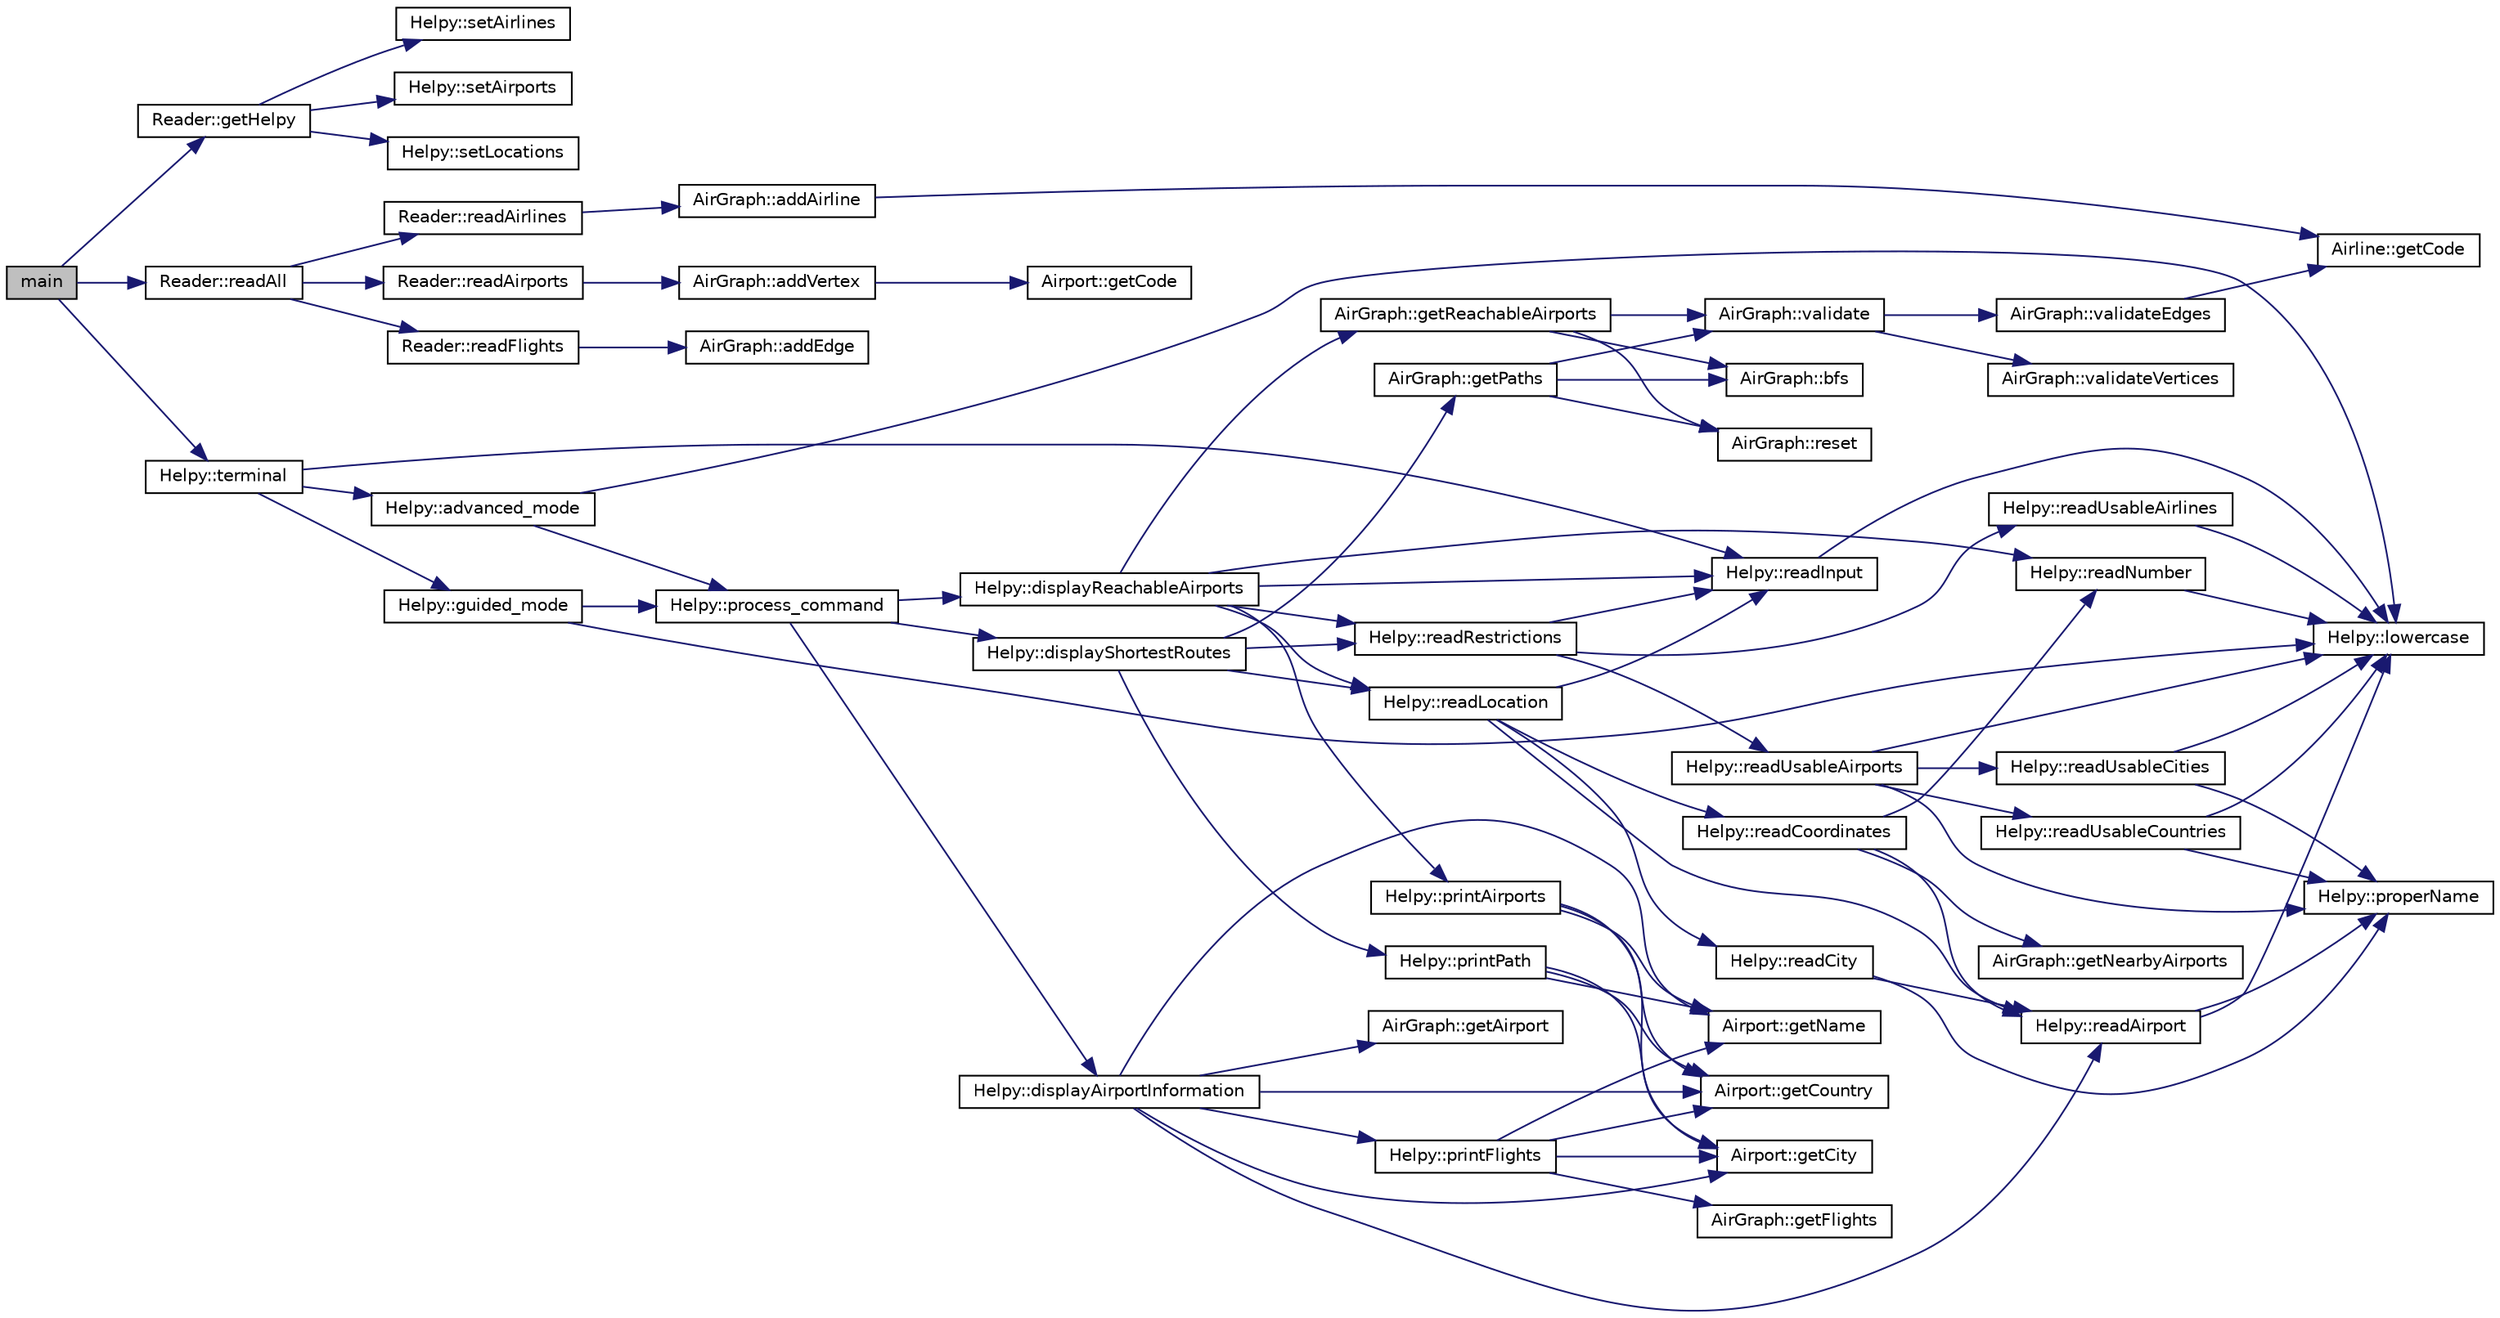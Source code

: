 digraph "main"
{
 // LATEX_PDF_SIZE
  edge [fontname="Helvetica",fontsize="10",labelfontname="Helvetica",labelfontsize="10"];
  node [fontname="Helvetica",fontsize="10",shape=record];
  rankdir="LR";
  Node1 [label="main",height=0.2,width=0.4,color="black", fillcolor="grey75", style="filled", fontcolor="black",tooltip=" "];
  Node1 -> Node2 [color="midnightblue",fontsize="10",style="solid"];
  Node2 [label="Reader::getHelpy",height=0.2,width=0.4,color="black", fillcolor="white", style="filled",URL="$classReader.html#ad9f1bd8495dfcf5772691a7aeea20c2c",tooltip="creates a Helpy object, passes it the read information and returns it"];
  Node2 -> Node3 [color="midnightblue",fontsize="10",style="solid"];
  Node3 [label="Helpy::setAirlines",height=0.2,width=0.4,color="black", fillcolor="white", style="filled",URL="$classHelpy.html#a6b9cb10dea4b1b85857734da2aa817c2",tooltip="adds airlines to the Helpy database"];
  Node2 -> Node4 [color="midnightblue",fontsize="10",style="solid"];
  Node4 [label="Helpy::setAirports",height=0.2,width=0.4,color="black", fillcolor="white", style="filled",URL="$classHelpy.html#a98e53a8c8b800386dc84a1067720c087",tooltip="adds airports to the Helpy database"];
  Node2 -> Node5 [color="midnightblue",fontsize="10",style="solid"];
  Node5 [label="Helpy::setLocations",height=0.2,width=0.4,color="black", fillcolor="white", style="filled",URL="$classHelpy.html#a51c763913805f63e64b1e9197617a3cc",tooltip="adds cities and countries to the Helpy database"];
  Node1 -> Node6 [color="midnightblue",fontsize="10",style="solid"];
  Node6 [label="Reader::readAll",height=0.2,width=0.4,color="black", fillcolor="white", style="filled",URL="$classReader.html#a5726b5e70d0d528c323a4f3b4fe3d12f",tooltip="reads all the files"];
  Node6 -> Node7 [color="midnightblue",fontsize="10",style="solid"];
  Node7 [label="Reader::readAirlines",height=0.2,width=0.4,color="black", fillcolor="white", style="filled",URL="$classReader.html#af068ec20958e324c4f5a5634297c84a8",tooltip="reads the file which contains information about the Airlines"];
  Node7 -> Node8 [color="midnightblue",fontsize="10",style="solid"];
  Node8 [label="AirGraph::addAirline",height=0.2,width=0.4,color="black", fillcolor="white", style="filled",URL="$classAirGraph.html#a6c508d2ce15c4333d46dd1749bef5008",tooltip="adds an Airline to the AirGraph @complexity O(1)"];
  Node8 -> Node9 [color="midnightblue",fontsize="10",style="solid"];
  Node9 [label="Airline::getCode",height=0.2,width=0.4,color="black", fillcolor="white", style="filled",URL="$classAirline.html#a41ef613d6b390c463821b9ae43d9ec84",tooltip="returns the code of the Airline"];
  Node6 -> Node10 [color="midnightblue",fontsize="10",style="solid"];
  Node10 [label="Reader::readAirports",height=0.2,width=0.4,color="black", fillcolor="white", style="filled",URL="$classReader.html#a73a93ec23a010e773d42bb0ac96a23f1",tooltip="reads the file which contains information about the Airports"];
  Node10 -> Node11 [color="midnightblue",fontsize="10",style="solid"];
  Node11 [label="AirGraph::addVertex",height=0.2,width=0.4,color="black", fillcolor="white", style="filled",URL="$classAirGraph.html#af7e011d7be89114000fd3b63288c7df7",tooltip="adds a vertex to the AirGraph @complexity O(1)"];
  Node11 -> Node12 [color="midnightblue",fontsize="10",style="solid"];
  Node12 [label="Airport::getCode",height=0.2,width=0.4,color="black", fillcolor="white", style="filled",URL="$classAirport.html#ad1369e1d47c87e205f1718b853a66d54",tooltip="returns the code of the Airport"];
  Node6 -> Node13 [color="midnightblue",fontsize="10",style="solid"];
  Node13 [label="Reader::readFlights",height=0.2,width=0.4,color="black", fillcolor="white", style="filled",URL="$classReader.html#a66c9460b5ed5a1969cefebc02b3bed77",tooltip="reads the file which contains information about the flights"];
  Node13 -> Node14 [color="midnightblue",fontsize="10",style="solid"];
  Node14 [label="AirGraph::addEdge",height=0.2,width=0.4,color="black", fillcolor="white", style="filled",URL="$classAirGraph.html#a54eebb6cc73e5f813a7d76a438d82c8b",tooltip="adds an edge to a vertex of the AirGraph @complexity O(1)"];
  Node1 -> Node15 [color="midnightblue",fontsize="10",style="solid"];
  Node15 [label="Helpy::terminal",height=0.2,width=0.4,color="black", fillcolor="white", style="filled",URL="$classHelpy.html#aaa754efec4177b0c763859b5847d10d3",tooltip="allows the user to choose the mode of the UI @complexity O(n^2)"];
  Node15 -> Node16 [color="midnightblue",fontsize="10",style="solid"];
  Node16 [label="Helpy::advanced_mode",height=0.2,width=0.4,color="black", fillcolor="white", style="filled",URL="$classHelpy.html#a8fa3cfb126e6423475a34637b50d8334",tooltip="executes the advanced mode of the UI @complexity O(1)"];
  Node16 -> Node17 [color="midnightblue",fontsize="10",style="solid"];
  Node17 [label="Helpy::lowercase",height=0.2,width=0.4,color="black", fillcolor="white", style="filled",URL="$classHelpy.html#a555c23037bdcba9c140448908cb67c34",tooltip="turns all the characters of a string into lowercase or uppercase @complexity O(n)"];
  Node16 -> Node18 [color="midnightblue",fontsize="10",style="solid"];
  Node18 [label="Helpy::process_command",height=0.2,width=0.4,color="black", fillcolor="white", style="filled",URL="$classHelpy.html#ac18c8353d0a7f41c9363433f826988fe",tooltip="processes the commands that were inputted @complexity O(n^2 * log(n))"];
  Node18 -> Node19 [color="midnightblue",fontsize="10",style="solid"];
  Node19 [label="Helpy::displayAirportInformation",height=0.2,width=0.4,color="black", fillcolor="white", style="filled",URL="$classHelpy.html#aa0039898fad6ba25654635123abe404b",tooltip="displays all the flights you can take on a given Airport, as well as the Airlines that make said flig..."];
  Node19 -> Node20 [color="midnightblue",fontsize="10",style="solid"];
  Node20 [label="AirGraph::getAirport",height=0.2,width=0.4,color="black", fillcolor="white", style="filled",URL="$classAirGraph.html#a769168714ae9dd7ed5403b5deb2d8a64",tooltip="returns the Airport whose code is passed as an argument"];
  Node19 -> Node21 [color="midnightblue",fontsize="10",style="solid"];
  Node21 [label="Airport::getCity",height=0.2,width=0.4,color="black", fillcolor="white", style="filled",URL="$classAirport.html#adff088d0536ead7d1c060c385da03f32",tooltip="returns the city of the Airport"];
  Node19 -> Node22 [color="midnightblue",fontsize="10",style="solid"];
  Node22 [label="Airport::getCountry",height=0.2,width=0.4,color="black", fillcolor="white", style="filled",URL="$classAirport.html#ac0ce4ad3ce71653f13b96e5d40648588",tooltip="returns the country of the Airport"];
  Node19 -> Node23 [color="midnightblue",fontsize="10",style="solid"];
  Node23 [label="Airport::getName",height=0.2,width=0.4,color="black", fillcolor="white", style="filled",URL="$classAirport.html#a93efcd09328d24469d97a81e8048b776",tooltip="returns the name of the Airport"];
  Node19 -> Node24 [color="midnightblue",fontsize="10",style="solid"];
  Node24 [label="Helpy::printFlights",height=0.2,width=0.4,color="black", fillcolor="white", style="filled",URL="$classHelpy.html#a6c78b649974b1d7d3285874a39a6ef3b",tooltip="prints all the flights of an Airport in a table @complexity O(n * |E|)"];
  Node24 -> Node21 [color="midnightblue",fontsize="10",style="solid"];
  Node24 -> Node22 [color="midnightblue",fontsize="10",style="solid"];
  Node24 -> Node25 [color="midnightblue",fontsize="10",style="solid"];
  Node25 [label="AirGraph::getFlights",height=0.2,width=0.4,color="black", fillcolor="white", style="filled",URL="$classAirGraph.html#ac523e3f5214410ee31368d07eed2e0a1",tooltip="returns the flights you can take in an Airport"];
  Node24 -> Node23 [color="midnightblue",fontsize="10",style="solid"];
  Node19 -> Node26 [color="midnightblue",fontsize="10",style="solid"];
  Node26 [label="Helpy::readAirport",height=0.2,width=0.4,color="black", fillcolor="white", style="filled",URL="$classHelpy.html#a07cfd0c52c5be6cea63f5c39161ddaea",tooltip="reads the code/name of an airport from the console @complexity O(n)"];
  Node26 -> Node17 [color="midnightblue",fontsize="10",style="solid"];
  Node26 -> Node27 [color="midnightblue",fontsize="10",style="solid"];
  Node27 [label="Helpy::properName",height=0.2,width=0.4,color="black", fillcolor="white", style="filled",URL="$classHelpy.html#ada23e5d42122289d1fa0d21ba080ec54",tooltip="takes a user inputted string and modifies it so that it becomes well-written @complexity O(n)"];
  Node18 -> Node28 [color="midnightblue",fontsize="10",style="solid"];
  Node28 [label="Helpy::displayReachableAirports",height=0.2,width=0.4,color="black", fillcolor="white", style="filled",URL="$classHelpy.html#a7052e9a5e346e41892c26da08cf9c06e",tooltip="displays all the Airports you can reach from a starting point, given either a number of flights or a ..."];
  Node28 -> Node29 [color="midnightblue",fontsize="10",style="solid"];
  Node29 [label="AirGraph::getReachableAirports",height=0.2,width=0.4,color="black", fillcolor="white", style="filled",URL="$classAirGraph.html#a619ccbafe33c129ed69d2ae51d452a5b",tooltip="performs a Breadth-First Search to get the Airports you can reach within a certain flight distance @c..."];
  Node29 -> Node30 [color="midnightblue",fontsize="10",style="solid"];
  Node30 [label="AirGraph::bfs",height=0.2,width=0.4,color="black", fillcolor="white", style="filled",URL="$classAirGraph.html#af716d2cfb5177959c3011881f9b4ae81",tooltip="implementation of the Breadth-First Search algorithm that returns the shortest paths (in terms of fli..."];
  Node29 -> Node31 [color="midnightblue",fontsize="10",style="solid"];
  Node31 [label="AirGraph::reset",height=0.2,width=0.4,color="black", fillcolor="white", style="filled",URL="$classAirGraph.html#a32ba540038b3bda18388f4ad5f12f89d",tooltip="sets to 'false' the 'visited' parameter of all vertices @complexity O(|V| + |E|)"];
  Node29 -> Node32 [color="midnightblue",fontsize="10",style="solid"];
  Node32 [label="AirGraph::validate",height=0.2,width=0.4,color="black", fillcolor="white", style="filled",URL="$classAirGraph.html#a65c76b3fe1e64fca3b2ea5a3addae74a",tooltip="checks which vertices and edges are valid @complexity O(|V| + |E|)"];
  Node32 -> Node33 [color="midnightblue",fontsize="10",style="solid"];
  Node33 [label="AirGraph::validateEdges",height=0.2,width=0.4,color="black", fillcolor="white", style="filled",URL="$classAirGraph.html#aa620f24c5ec6942c068d65c5298671d3",tooltip="checks if an edge contains at least one Airline that the user wants to use @complexity O(|E|)"];
  Node33 -> Node9 [color="midnightblue",fontsize="10",style="solid"];
  Node32 -> Node34 [color="midnightblue",fontsize="10",style="solid"];
  Node34 [label="AirGraph::validateVertices",height=0.2,width=0.4,color="black", fillcolor="white", style="filled",URL="$classAirGraph.html#a5bb3526b5868f5643b63b42824245845",tooltip="checks if a vertex should be traversed in the search functions @complexity O(|V|)"];
  Node28 -> Node35 [color="midnightblue",fontsize="10",style="solid"];
  Node35 [label="Helpy::printAirports",height=0.2,width=0.4,color="black", fillcolor="white", style="filled",URL="$classHelpy.html#adef1ad0e92eebc04d44ea4ddb6428518",tooltip="prints in a table the name, city and country of the Airports in the argument list @complexity O(n)"];
  Node35 -> Node21 [color="midnightblue",fontsize="10",style="solid"];
  Node35 -> Node22 [color="midnightblue",fontsize="10",style="solid"];
  Node35 -> Node23 [color="midnightblue",fontsize="10",style="solid"];
  Node28 -> Node36 [color="midnightblue",fontsize="10",style="solid"];
  Node36 [label="Helpy::readInput",height=0.2,width=0.4,color="black", fillcolor="white", style="filled",URL="$classHelpy.html#aebbc6852064a21221d3fb054e97aaec3",tooltip="reads a line of user input @complexity O(n^2)"];
  Node36 -> Node17 [color="midnightblue",fontsize="10",style="solid"];
  Node28 -> Node37 [color="midnightblue",fontsize="10",style="solid"];
  Node37 [label="Helpy::readLocation",height=0.2,width=0.4,color="black", fillcolor="white", style="filled",URL="$classHelpy.html#a4423bd1450df0994030a055598d6bd16",tooltip="reads a location based on an airport OR a city OR a country OR coordinates @complexity O(n^2)"];
  Node37 -> Node26 [color="midnightblue",fontsize="10",style="solid"];
  Node37 -> Node38 [color="midnightblue",fontsize="10",style="solid"];
  Node38 [label="Helpy::readCity",height=0.2,width=0.4,color="black", fillcolor="white", style="filled",URL="$classHelpy.html#a66f9885e46902bff5cf52aa44fc4ea77",tooltip="reads the name of a city/country from the console @complexity O(n^2)"];
  Node38 -> Node27 [color="midnightblue",fontsize="10",style="solid"];
  Node38 -> Node26 [color="midnightblue",fontsize="10",style="solid"];
  Node37 -> Node39 [color="midnightblue",fontsize="10",style="solid"];
  Node39 [label="Helpy::readCoordinates",height=0.2,width=0.4,color="black", fillcolor="white", style="filled",URL="$classHelpy.html#af162325450bc145f1936f2d926afe45c",tooltip="reads coordinates from the console and displays the airports nearest that location @complexity O(n^2)"];
  Node39 -> Node40 [color="midnightblue",fontsize="10",style="solid"];
  Node40 [label="AirGraph::getNearbyAirports",height=0.2,width=0.4,color="black", fillcolor="white", style="filled",URL="$classAirGraph.html#a4893275d263f5d39b6c38e26d465a24a",tooltip="gets the Airports nearest the location defined by the pair (lat, lon) @complexity O(|V|)"];
  Node39 -> Node26 [color="midnightblue",fontsize="10",style="solid"];
  Node39 -> Node41 [color="midnightblue",fontsize="10",style="solid"];
  Node41 [label="Helpy::readNumber",height=0.2,width=0.4,color="black", fillcolor="white", style="filled",URL="$classHelpy.html#ab7d64ab16c804e5e5ecaa87246bc82a6",tooltip="reads a number from the console @complexity O(n^2)"];
  Node41 -> Node17 [color="midnightblue",fontsize="10",style="solid"];
  Node37 -> Node36 [color="midnightblue",fontsize="10",style="solid"];
  Node28 -> Node41 [color="midnightblue",fontsize="10",style="solid"];
  Node28 -> Node42 [color="midnightblue",fontsize="10",style="solid"];
  Node42 [label="Helpy::readRestrictions",height=0.2,width=0.4,color="black", fillcolor="white", style="filled",URL="$classHelpy.html#a00ddd92a095c970241a1ae73a195608f",tooltip="reads the Airlines and the Airports the user would like to use @complexity O(n^2)"];
  Node42 -> Node36 [color="midnightblue",fontsize="10",style="solid"];
  Node42 -> Node43 [color="midnightblue",fontsize="10",style="solid"];
  Node43 [label="Helpy::readUsableAirlines",height=0.2,width=0.4,color="black", fillcolor="white", style="filled",URL="$classHelpy.html#ac96f8c02e2d55ed557a221b879d57d43",tooltip="reads from the console the selection of airlines to use @complexity O(n)"];
  Node43 -> Node17 [color="midnightblue",fontsize="10",style="solid"];
  Node42 -> Node44 [color="midnightblue",fontsize="10",style="solid"];
  Node44 [label="Helpy::readUsableAirports",height=0.2,width=0.4,color="black", fillcolor="white", style="filled",URL="$classHelpy.html#a50f67ed10ca5d7255237c81b5098924a",tooltip="reads the airports that the user wants to use @complexity O(n^2)"];
  Node44 -> Node17 [color="midnightblue",fontsize="10",style="solid"];
  Node44 -> Node27 [color="midnightblue",fontsize="10",style="solid"];
  Node44 -> Node45 [color="midnightblue",fontsize="10",style="solid"];
  Node45 [label="Helpy::readUsableCities",height=0.2,width=0.4,color="black", fillcolor="white", style="filled",URL="$classHelpy.html#a6101fe619f9ad4a830253790e6c70d0c",tooltip="reads from the console the selection of cities to consider @complexity O(n^2)"];
  Node45 -> Node17 [color="midnightblue",fontsize="10",style="solid"];
  Node45 -> Node27 [color="midnightblue",fontsize="10",style="solid"];
  Node44 -> Node46 [color="midnightblue",fontsize="10",style="solid"];
  Node46 [label="Helpy::readUsableCountries",height=0.2,width=0.4,color="black", fillcolor="white", style="filled",URL="$classHelpy.html#a4cfecf6a7a1a86dabca06048a7c49274",tooltip="reads from the console the selection of countries to consider @complexity O(n^2)"];
  Node46 -> Node17 [color="midnightblue",fontsize="10",style="solid"];
  Node46 -> Node27 [color="midnightblue",fontsize="10",style="solid"];
  Node18 -> Node47 [color="midnightblue",fontsize="10",style="solid"];
  Node47 [label="Helpy::displayShortestRoutes",height=0.2,width=0.4,color="black", fillcolor="white", style="filled",URL="$classHelpy.html#a55726343e5f6dac4150ca434cd445e70",tooltip="displays the shortest routes you can take from an Airport to another @complexity O(n^2 + |V| + |E|)"];
  Node47 -> Node48 [color="midnightblue",fontsize="10",style="solid"];
  Node48 [label="AirGraph::getPaths",height=0.2,width=0.4,color="black", fillcolor="white", style="filled",URL="$classAirGraph.html#ad65e26b3d20d6d77976d9280a5cc5b34",tooltip="gets all the shortest paths from one Airport to another @complexity O(|V| + |E|)"];
  Node48 -> Node30 [color="midnightblue",fontsize="10",style="solid"];
  Node48 -> Node31 [color="midnightblue",fontsize="10",style="solid"];
  Node48 -> Node32 [color="midnightblue",fontsize="10",style="solid"];
  Node47 -> Node49 [color="midnightblue",fontsize="10",style="solid"];
  Node49 [label="Helpy::printPath",height=0.2,width=0.4,color="black", fillcolor="white", style="filled",URL="$classHelpy.html#a77990e02860a2a30ef77958309f5dc4b",tooltip="prints a table with the information of a path @complexity O(n * |E|), being 'n' the number of Airline..."];
  Node49 -> Node21 [color="midnightblue",fontsize="10",style="solid"];
  Node49 -> Node22 [color="midnightblue",fontsize="10",style="solid"];
  Node49 -> Node23 [color="midnightblue",fontsize="10",style="solid"];
  Node47 -> Node37 [color="midnightblue",fontsize="10",style="solid"];
  Node47 -> Node42 [color="midnightblue",fontsize="10",style="solid"];
  Node15 -> Node50 [color="midnightblue",fontsize="10",style="solid"];
  Node50 [label="Helpy::guided_mode",height=0.2,width=0.4,color="black", fillcolor="white", style="filled",URL="$classHelpy.html#af5932f8789f41f033f894cd659aff329",tooltip="executes the guided mode of the UI @complexity O(1)"];
  Node50 -> Node17 [color="midnightblue",fontsize="10",style="solid"];
  Node50 -> Node18 [color="midnightblue",fontsize="10",style="solid"];
  Node15 -> Node36 [color="midnightblue",fontsize="10",style="solid"];
}
